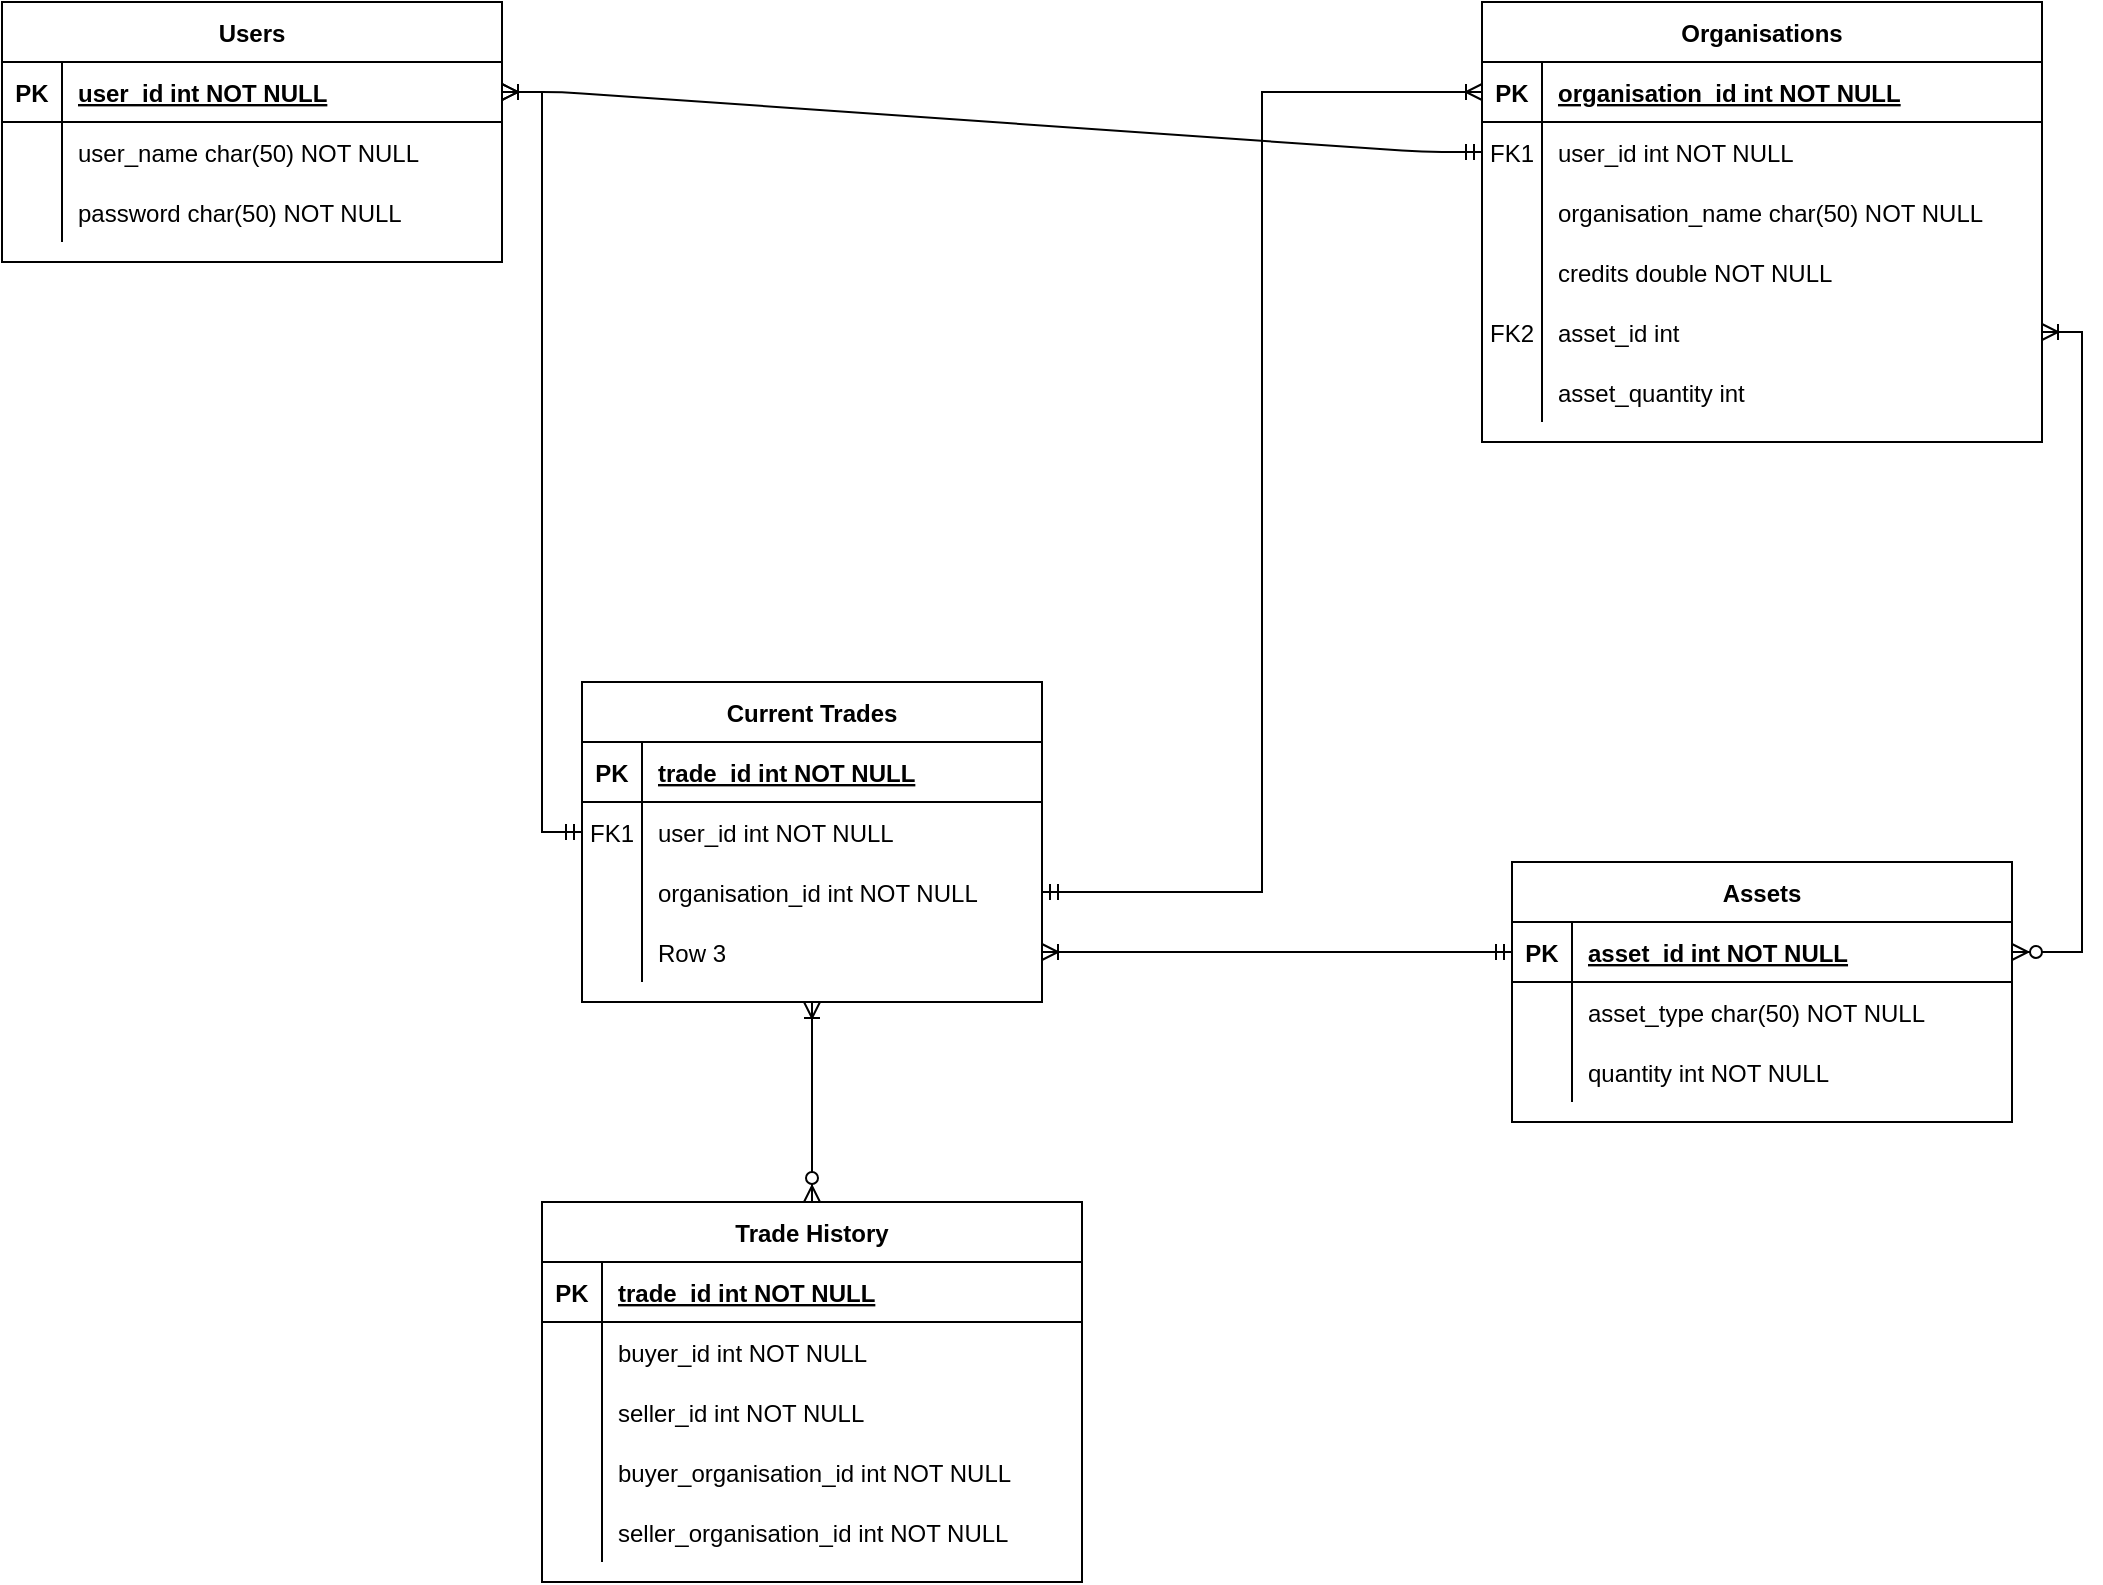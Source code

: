 <mxfile version="14.5.8" type="github">
  <diagram id="R2lEEEUBdFMjLlhIrx00" name="Page-1">
    <mxGraphModel dx="1422" dy="791" grid="1" gridSize="10" guides="1" tooltips="1" connect="1" arrows="1" fold="1" page="1" pageScale="1" pageWidth="850" pageHeight="1100" math="0" shadow="0" extFonts="Permanent Marker^https://fonts.googleapis.com/css?family=Permanent+Marker">
      <root>
        <mxCell id="0" />
        <mxCell id="1" parent="0" />
        <mxCell id="C-vyLk0tnHw3VtMMgP7b-1" value="" style="edgeStyle=entityRelationEdgeStyle;endArrow=ERmandOne;startArrow=ERoneToMany;endFill=0;startFill=0;" parent="1" source="C-vyLk0tnHw3VtMMgP7b-24" target="C-vyLk0tnHw3VtMMgP7b-6" edge="1">
          <mxGeometry width="100" height="100" relative="1" as="geometry">
            <mxPoint x="340" y="720" as="sourcePoint" />
            <mxPoint x="440" y="620" as="targetPoint" />
          </mxGeometry>
        </mxCell>
        <mxCell id="C-vyLk0tnHw3VtMMgP7b-2" value="Organisations" style="shape=table;startSize=30;container=1;collapsible=1;childLayout=tableLayout;fixedRows=1;rowLines=0;fontStyle=1;align=center;resizeLast=1;" parent="1" vertex="1">
          <mxGeometry x="780" y="40" width="280" height="220" as="geometry" />
        </mxCell>
        <mxCell id="C-vyLk0tnHw3VtMMgP7b-3" value="" style="shape=partialRectangle;collapsible=0;dropTarget=0;pointerEvents=0;fillColor=none;points=[[0,0.5],[1,0.5]];portConstraint=eastwest;top=0;left=0;right=0;bottom=1;" parent="C-vyLk0tnHw3VtMMgP7b-2" vertex="1">
          <mxGeometry y="30" width="280" height="30" as="geometry" />
        </mxCell>
        <mxCell id="C-vyLk0tnHw3VtMMgP7b-4" value="PK" style="shape=partialRectangle;overflow=hidden;connectable=0;fillColor=none;top=0;left=0;bottom=0;right=0;fontStyle=1;" parent="C-vyLk0tnHw3VtMMgP7b-3" vertex="1">
          <mxGeometry width="30" height="30" as="geometry" />
        </mxCell>
        <mxCell id="C-vyLk0tnHw3VtMMgP7b-5" value="organisation_id int NOT NULL " style="shape=partialRectangle;overflow=hidden;connectable=0;fillColor=none;top=0;left=0;bottom=0;right=0;align=left;spacingLeft=6;fontStyle=5;" parent="C-vyLk0tnHw3VtMMgP7b-3" vertex="1">
          <mxGeometry x="30" width="250" height="30" as="geometry" />
        </mxCell>
        <mxCell id="C-vyLk0tnHw3VtMMgP7b-6" value="" style="shape=partialRectangle;collapsible=0;dropTarget=0;pointerEvents=0;fillColor=none;points=[[0,0.5],[1,0.5]];portConstraint=eastwest;top=0;left=0;right=0;bottom=0;" parent="C-vyLk0tnHw3VtMMgP7b-2" vertex="1">
          <mxGeometry y="60" width="280" height="30" as="geometry" />
        </mxCell>
        <mxCell id="C-vyLk0tnHw3VtMMgP7b-7" value="FK1" style="shape=partialRectangle;overflow=hidden;connectable=0;fillColor=none;top=0;left=0;bottom=0;right=0;" parent="C-vyLk0tnHw3VtMMgP7b-6" vertex="1">
          <mxGeometry width="30" height="30" as="geometry" />
        </mxCell>
        <mxCell id="C-vyLk0tnHw3VtMMgP7b-8" value="user_id int NOT NULL" style="shape=partialRectangle;overflow=hidden;connectable=0;fillColor=none;top=0;left=0;bottom=0;right=0;align=left;spacingLeft=6;" parent="C-vyLk0tnHw3VtMMgP7b-6" vertex="1">
          <mxGeometry x="30" width="250" height="30" as="geometry" />
        </mxCell>
        <mxCell id="C-vyLk0tnHw3VtMMgP7b-9" value="" style="shape=partialRectangle;collapsible=0;dropTarget=0;pointerEvents=0;fillColor=none;points=[[0,0.5],[1,0.5]];portConstraint=eastwest;top=0;left=0;right=0;bottom=0;" parent="C-vyLk0tnHw3VtMMgP7b-2" vertex="1">
          <mxGeometry y="90" width="280" height="30" as="geometry" />
        </mxCell>
        <mxCell id="C-vyLk0tnHw3VtMMgP7b-10" value="" style="shape=partialRectangle;overflow=hidden;connectable=0;fillColor=none;top=0;left=0;bottom=0;right=0;" parent="C-vyLk0tnHw3VtMMgP7b-9" vertex="1">
          <mxGeometry width="30" height="30" as="geometry" />
        </mxCell>
        <mxCell id="C-vyLk0tnHw3VtMMgP7b-11" value="organisation_name char(50) NOT NULL" style="shape=partialRectangle;overflow=hidden;connectable=0;fillColor=none;top=0;left=0;bottom=0;right=0;align=left;spacingLeft=6;" parent="C-vyLk0tnHw3VtMMgP7b-9" vertex="1">
          <mxGeometry x="30" width="250" height="30" as="geometry" />
        </mxCell>
        <mxCell id="JpZiGnrSwx7IomFBTx23-112" style="shape=partialRectangle;collapsible=0;dropTarget=0;pointerEvents=0;fillColor=none;points=[[0,0.5],[1,0.5]];portConstraint=eastwest;top=0;left=0;right=0;bottom=0;" vertex="1" parent="C-vyLk0tnHw3VtMMgP7b-2">
          <mxGeometry y="120" width="280" height="30" as="geometry" />
        </mxCell>
        <mxCell id="JpZiGnrSwx7IomFBTx23-113" style="shape=partialRectangle;overflow=hidden;connectable=0;fillColor=none;top=0;left=0;bottom=0;right=0;" vertex="1" parent="JpZiGnrSwx7IomFBTx23-112">
          <mxGeometry width="30" height="30" as="geometry" />
        </mxCell>
        <mxCell id="JpZiGnrSwx7IomFBTx23-114" value="credits double NOT NULL" style="shape=partialRectangle;overflow=hidden;connectable=0;fillColor=none;top=0;left=0;bottom=0;right=0;align=left;spacingLeft=6;" vertex="1" parent="JpZiGnrSwx7IomFBTx23-112">
          <mxGeometry x="30" width="250" height="30" as="geometry" />
        </mxCell>
        <mxCell id="JpZiGnrSwx7IomFBTx23-116" style="shape=partialRectangle;collapsible=0;dropTarget=0;pointerEvents=0;fillColor=none;points=[[0,0.5],[1,0.5]];portConstraint=eastwest;top=0;left=0;right=0;bottom=0;" vertex="1" parent="C-vyLk0tnHw3VtMMgP7b-2">
          <mxGeometry y="150" width="280" height="30" as="geometry" />
        </mxCell>
        <mxCell id="JpZiGnrSwx7IomFBTx23-117" value="FK2" style="shape=partialRectangle;overflow=hidden;connectable=0;fillColor=none;top=0;left=0;bottom=0;right=0;" vertex="1" parent="JpZiGnrSwx7IomFBTx23-116">
          <mxGeometry width="30" height="30" as="geometry" />
        </mxCell>
        <mxCell id="JpZiGnrSwx7IomFBTx23-118" value="asset_id int" style="shape=partialRectangle;overflow=hidden;connectable=0;fillColor=none;top=0;left=0;bottom=0;right=0;align=left;spacingLeft=6;" vertex="1" parent="JpZiGnrSwx7IomFBTx23-116">
          <mxGeometry x="30" width="250" height="30" as="geometry" />
        </mxCell>
        <mxCell id="JpZiGnrSwx7IomFBTx23-119" style="shape=partialRectangle;collapsible=0;dropTarget=0;pointerEvents=0;fillColor=none;points=[[0,0.5],[1,0.5]];portConstraint=eastwest;top=0;left=0;right=0;bottom=0;" vertex="1" parent="C-vyLk0tnHw3VtMMgP7b-2">
          <mxGeometry y="180" width="280" height="30" as="geometry" />
        </mxCell>
        <mxCell id="JpZiGnrSwx7IomFBTx23-120" value="" style="shape=partialRectangle;overflow=hidden;connectable=0;fillColor=none;top=0;left=0;bottom=0;right=0;" vertex="1" parent="JpZiGnrSwx7IomFBTx23-119">
          <mxGeometry width="30" height="30" as="geometry" />
        </mxCell>
        <mxCell id="JpZiGnrSwx7IomFBTx23-121" value="asset_quantity int" style="shape=partialRectangle;overflow=hidden;connectable=0;fillColor=none;top=0;left=0;bottom=0;right=0;align=left;spacingLeft=6;" vertex="1" parent="JpZiGnrSwx7IomFBTx23-119">
          <mxGeometry x="30" width="250" height="30" as="geometry" />
        </mxCell>
        <mxCell id="C-vyLk0tnHw3VtMMgP7b-13" value="Assets" style="shape=table;startSize=30;container=1;collapsible=1;childLayout=tableLayout;fixedRows=1;rowLines=0;fontStyle=1;align=center;resizeLast=1;" parent="1" vertex="1">
          <mxGeometry x="795" y="470" width="250" height="130" as="geometry" />
        </mxCell>
        <mxCell id="C-vyLk0tnHw3VtMMgP7b-14" value="" style="shape=partialRectangle;collapsible=0;dropTarget=0;pointerEvents=0;fillColor=none;points=[[0,0.5],[1,0.5]];portConstraint=eastwest;top=0;left=0;right=0;bottom=1;" parent="C-vyLk0tnHw3VtMMgP7b-13" vertex="1">
          <mxGeometry y="30" width="250" height="30" as="geometry" />
        </mxCell>
        <mxCell id="C-vyLk0tnHw3VtMMgP7b-15" value="PK" style="shape=partialRectangle;overflow=hidden;connectable=0;fillColor=none;top=0;left=0;bottom=0;right=0;fontStyle=1;" parent="C-vyLk0tnHw3VtMMgP7b-14" vertex="1">
          <mxGeometry width="30" height="30" as="geometry" />
        </mxCell>
        <mxCell id="C-vyLk0tnHw3VtMMgP7b-16" value="asset_id int NOT NULL " style="shape=partialRectangle;overflow=hidden;connectable=0;fillColor=none;top=0;left=0;bottom=0;right=0;align=left;spacingLeft=6;fontStyle=5;" parent="C-vyLk0tnHw3VtMMgP7b-14" vertex="1">
          <mxGeometry x="30" width="220" height="30" as="geometry" />
        </mxCell>
        <mxCell id="C-vyLk0tnHw3VtMMgP7b-17" value="" style="shape=partialRectangle;collapsible=0;dropTarget=0;pointerEvents=0;fillColor=none;points=[[0,0.5],[1,0.5]];portConstraint=eastwest;top=0;left=0;right=0;bottom=0;" parent="C-vyLk0tnHw3VtMMgP7b-13" vertex="1">
          <mxGeometry y="60" width="250" height="30" as="geometry" />
        </mxCell>
        <mxCell id="C-vyLk0tnHw3VtMMgP7b-18" value="" style="shape=partialRectangle;overflow=hidden;connectable=0;fillColor=none;top=0;left=0;bottom=0;right=0;" parent="C-vyLk0tnHw3VtMMgP7b-17" vertex="1">
          <mxGeometry width="30" height="30" as="geometry" />
        </mxCell>
        <mxCell id="C-vyLk0tnHw3VtMMgP7b-19" value="asset_type char(50) NOT NULL" style="shape=partialRectangle;overflow=hidden;connectable=0;fillColor=none;top=0;left=0;bottom=0;right=0;align=left;spacingLeft=6;" parent="C-vyLk0tnHw3VtMMgP7b-17" vertex="1">
          <mxGeometry x="30" width="220" height="30" as="geometry" />
        </mxCell>
        <mxCell id="C-vyLk0tnHw3VtMMgP7b-20" value="" style="shape=partialRectangle;collapsible=0;dropTarget=0;pointerEvents=0;fillColor=none;points=[[0,0.5],[1,0.5]];portConstraint=eastwest;top=0;left=0;right=0;bottom=0;" parent="C-vyLk0tnHw3VtMMgP7b-13" vertex="1">
          <mxGeometry y="90" width="250" height="30" as="geometry" />
        </mxCell>
        <mxCell id="C-vyLk0tnHw3VtMMgP7b-21" value="" style="shape=partialRectangle;overflow=hidden;connectable=0;fillColor=none;top=0;left=0;bottom=0;right=0;" parent="C-vyLk0tnHw3VtMMgP7b-20" vertex="1">
          <mxGeometry width="30" height="30" as="geometry" />
        </mxCell>
        <mxCell id="C-vyLk0tnHw3VtMMgP7b-22" value="quantity int NOT NULL" style="shape=partialRectangle;overflow=hidden;connectable=0;fillColor=none;top=0;left=0;bottom=0;right=0;align=left;spacingLeft=6;" parent="C-vyLk0tnHw3VtMMgP7b-20" vertex="1">
          <mxGeometry x="30" width="220" height="30" as="geometry" />
        </mxCell>
        <mxCell id="C-vyLk0tnHw3VtMMgP7b-23" value="Users" style="shape=table;startSize=30;container=1;collapsible=1;childLayout=tableLayout;fixedRows=1;rowLines=0;fontStyle=1;align=center;resizeLast=1;" parent="1" vertex="1">
          <mxGeometry x="40" y="40" width="250" height="130" as="geometry" />
        </mxCell>
        <mxCell id="C-vyLk0tnHw3VtMMgP7b-24" value="" style="shape=partialRectangle;collapsible=0;dropTarget=0;pointerEvents=0;fillColor=none;points=[[0,0.5],[1,0.5]];portConstraint=eastwest;top=0;left=0;right=0;bottom=1;" parent="C-vyLk0tnHw3VtMMgP7b-23" vertex="1">
          <mxGeometry y="30" width="250" height="30" as="geometry" />
        </mxCell>
        <mxCell id="C-vyLk0tnHw3VtMMgP7b-25" value="PK" style="shape=partialRectangle;overflow=hidden;connectable=0;fillColor=none;top=0;left=0;bottom=0;right=0;fontStyle=1;" parent="C-vyLk0tnHw3VtMMgP7b-24" vertex="1">
          <mxGeometry width="30" height="30" as="geometry" />
        </mxCell>
        <mxCell id="C-vyLk0tnHw3VtMMgP7b-26" value="user_id int NOT NULL " style="shape=partialRectangle;overflow=hidden;connectable=0;fillColor=none;top=0;left=0;bottom=0;right=0;align=left;spacingLeft=6;fontStyle=5;" parent="C-vyLk0tnHw3VtMMgP7b-24" vertex="1">
          <mxGeometry x="30" width="220" height="30" as="geometry" />
        </mxCell>
        <mxCell id="C-vyLk0tnHw3VtMMgP7b-27" value="" style="shape=partialRectangle;collapsible=0;dropTarget=0;pointerEvents=0;fillColor=none;points=[[0,0.5],[1,0.5]];portConstraint=eastwest;top=0;left=0;right=0;bottom=0;" parent="C-vyLk0tnHw3VtMMgP7b-23" vertex="1">
          <mxGeometry y="60" width="250" height="30" as="geometry" />
        </mxCell>
        <mxCell id="C-vyLk0tnHw3VtMMgP7b-28" value="" style="shape=partialRectangle;overflow=hidden;connectable=0;fillColor=none;top=0;left=0;bottom=0;right=0;" parent="C-vyLk0tnHw3VtMMgP7b-27" vertex="1">
          <mxGeometry width="30" height="30" as="geometry" />
        </mxCell>
        <mxCell id="C-vyLk0tnHw3VtMMgP7b-29" value="user_name char(50) NOT NULL" style="shape=partialRectangle;overflow=hidden;connectable=0;fillColor=none;top=0;left=0;bottom=0;right=0;align=left;spacingLeft=6;" parent="C-vyLk0tnHw3VtMMgP7b-27" vertex="1">
          <mxGeometry x="30" width="220" height="30" as="geometry" />
        </mxCell>
        <mxCell id="JpZiGnrSwx7IomFBTx23-21" style="shape=partialRectangle;collapsible=0;dropTarget=0;pointerEvents=0;fillColor=none;points=[[0,0.5],[1,0.5]];portConstraint=eastwest;top=0;left=0;right=0;bottom=0;" vertex="1" parent="C-vyLk0tnHw3VtMMgP7b-23">
          <mxGeometry y="90" width="250" height="30" as="geometry" />
        </mxCell>
        <mxCell id="JpZiGnrSwx7IomFBTx23-22" style="shape=partialRectangle;overflow=hidden;connectable=0;fillColor=none;top=0;left=0;bottom=0;right=0;" vertex="1" parent="JpZiGnrSwx7IomFBTx23-21">
          <mxGeometry width="30" height="30" as="geometry" />
        </mxCell>
        <mxCell id="JpZiGnrSwx7IomFBTx23-23" value="password char(50) NOT NULL" style="shape=partialRectangle;overflow=hidden;connectable=0;fillColor=none;top=0;left=0;bottom=0;right=0;align=left;spacingLeft=6;" vertex="1" parent="JpZiGnrSwx7IomFBTx23-21">
          <mxGeometry x="30" width="220" height="30" as="geometry" />
        </mxCell>
        <mxCell id="JpZiGnrSwx7IomFBTx23-59" style="edgeStyle=orthogonalEdgeStyle;rounded=0;orthogonalLoop=1;jettySize=auto;html=1;entryX=0;entryY=0.5;entryDx=0;entryDy=0;startArrow=ERoneToMany;startFill=0;endArrow=ERmandOne;endFill=0;exitX=1;exitY=0.5;exitDx=0;exitDy=0;" edge="1" parent="1" source="JpZiGnrSwx7IomFBTx23-84" target="C-vyLk0tnHw3VtMMgP7b-14">
          <mxGeometry relative="1" as="geometry">
            <mxPoint x="530" y="365" as="sourcePoint" />
          </mxGeometry>
        </mxCell>
        <mxCell id="JpZiGnrSwx7IomFBTx23-60" style="edgeStyle=orthogonalEdgeStyle;rounded=0;orthogonalLoop=1;jettySize=auto;html=1;entryX=0;entryY=0.5;entryDx=0;entryDy=0;startArrow=ERoneToMany;startFill=0;endArrow=ERmandOne;endFill=0;" edge="1" parent="1" source="C-vyLk0tnHw3VtMMgP7b-24" target="JpZiGnrSwx7IomFBTx23-78">
          <mxGeometry relative="1" as="geometry">
            <mxPoint x="330" y="335" as="targetPoint" />
          </mxGeometry>
        </mxCell>
        <mxCell id="JpZiGnrSwx7IomFBTx23-105" style="edgeStyle=orthogonalEdgeStyle;rounded=0;orthogonalLoop=1;jettySize=auto;html=1;exitX=0.5;exitY=1;exitDx=0;exitDy=0;entryX=0.5;entryY=0;entryDx=0;entryDy=0;startArrow=ERoneToMany;startFill=0;endArrow=ERzeroToMany;endFill=1;" edge="1" parent="1" source="JpZiGnrSwx7IomFBTx23-74" target="JpZiGnrSwx7IomFBTx23-89">
          <mxGeometry relative="1" as="geometry" />
        </mxCell>
        <mxCell id="JpZiGnrSwx7IomFBTx23-74" value="Current Trades" style="shape=table;startSize=30;container=1;collapsible=1;childLayout=tableLayout;fixedRows=1;rowLines=0;fontStyle=1;align=center;resizeLast=1;" vertex="1" parent="1">
          <mxGeometry x="330" y="380" width="230" height="160" as="geometry" />
        </mxCell>
        <mxCell id="JpZiGnrSwx7IomFBTx23-75" value="" style="shape=partialRectangle;collapsible=0;dropTarget=0;pointerEvents=0;fillColor=none;top=0;left=0;bottom=1;right=0;points=[[0,0.5],[1,0.5]];portConstraint=eastwest;" vertex="1" parent="JpZiGnrSwx7IomFBTx23-74">
          <mxGeometry y="30" width="230" height="30" as="geometry" />
        </mxCell>
        <mxCell id="JpZiGnrSwx7IomFBTx23-76" value="PK" style="shape=partialRectangle;connectable=0;fillColor=none;top=0;left=0;bottom=0;right=0;fontStyle=1;overflow=hidden;" vertex="1" parent="JpZiGnrSwx7IomFBTx23-75">
          <mxGeometry width="30" height="30" as="geometry" />
        </mxCell>
        <mxCell id="JpZiGnrSwx7IomFBTx23-77" value="trade_id int NOT NULL" style="shape=partialRectangle;connectable=0;fillColor=none;top=0;left=0;bottom=0;right=0;align=left;spacingLeft=6;fontStyle=5;overflow=hidden;" vertex="1" parent="JpZiGnrSwx7IomFBTx23-75">
          <mxGeometry x="30" width="200" height="30" as="geometry" />
        </mxCell>
        <mxCell id="JpZiGnrSwx7IomFBTx23-78" value="" style="shape=partialRectangle;collapsible=0;dropTarget=0;pointerEvents=0;fillColor=none;top=0;left=0;bottom=0;right=0;points=[[0,0.5],[1,0.5]];portConstraint=eastwest;" vertex="1" parent="JpZiGnrSwx7IomFBTx23-74">
          <mxGeometry y="60" width="230" height="30" as="geometry" />
        </mxCell>
        <mxCell id="JpZiGnrSwx7IomFBTx23-79" value="FK1" style="shape=partialRectangle;connectable=0;fillColor=none;top=0;left=0;bottom=0;right=0;editable=1;overflow=hidden;" vertex="1" parent="JpZiGnrSwx7IomFBTx23-78">
          <mxGeometry width="30" height="30" as="geometry" />
        </mxCell>
        <mxCell id="JpZiGnrSwx7IomFBTx23-80" value="user_id int NOT NULL" style="shape=partialRectangle;connectable=0;fillColor=none;top=0;left=0;bottom=0;right=0;align=left;spacingLeft=6;overflow=hidden;" vertex="1" parent="JpZiGnrSwx7IomFBTx23-78">
          <mxGeometry x="30" width="200" height="30" as="geometry" />
        </mxCell>
        <mxCell id="JpZiGnrSwx7IomFBTx23-81" value="" style="shape=partialRectangle;collapsible=0;dropTarget=0;pointerEvents=0;fillColor=none;top=0;left=0;bottom=0;right=0;points=[[0,0.5],[1,0.5]];portConstraint=eastwest;" vertex="1" parent="JpZiGnrSwx7IomFBTx23-74">
          <mxGeometry y="90" width="230" height="30" as="geometry" />
        </mxCell>
        <mxCell id="JpZiGnrSwx7IomFBTx23-82" value="" style="shape=partialRectangle;connectable=0;fillColor=none;top=0;left=0;bottom=0;right=0;editable=1;overflow=hidden;" vertex="1" parent="JpZiGnrSwx7IomFBTx23-81">
          <mxGeometry width="30" height="30" as="geometry" />
        </mxCell>
        <mxCell id="JpZiGnrSwx7IomFBTx23-83" value="organisation_id int NOT NULL" style="shape=partialRectangle;connectable=0;fillColor=none;top=0;left=0;bottom=0;right=0;align=left;spacingLeft=6;overflow=hidden;" vertex="1" parent="JpZiGnrSwx7IomFBTx23-81">
          <mxGeometry x="30" width="200" height="30" as="geometry" />
        </mxCell>
        <mxCell id="JpZiGnrSwx7IomFBTx23-84" value="" style="shape=partialRectangle;collapsible=0;dropTarget=0;pointerEvents=0;fillColor=none;top=0;left=0;bottom=0;right=0;points=[[0,0.5],[1,0.5]];portConstraint=eastwest;" vertex="1" parent="JpZiGnrSwx7IomFBTx23-74">
          <mxGeometry y="120" width="230" height="30" as="geometry" />
        </mxCell>
        <mxCell id="JpZiGnrSwx7IomFBTx23-85" value="" style="shape=partialRectangle;connectable=0;fillColor=none;top=0;left=0;bottom=0;right=0;editable=1;overflow=hidden;" vertex="1" parent="JpZiGnrSwx7IomFBTx23-84">
          <mxGeometry width="30" height="30" as="geometry" />
        </mxCell>
        <mxCell id="JpZiGnrSwx7IomFBTx23-86" value="Row 3" style="shape=partialRectangle;connectable=0;fillColor=none;top=0;left=0;bottom=0;right=0;align=left;spacingLeft=6;overflow=hidden;" vertex="1" parent="JpZiGnrSwx7IomFBTx23-84">
          <mxGeometry x="30" width="200" height="30" as="geometry" />
        </mxCell>
        <mxCell id="JpZiGnrSwx7IomFBTx23-87" style="edgeStyle=orthogonalEdgeStyle;rounded=0;orthogonalLoop=1;jettySize=auto;html=1;entryX=1;entryY=0.5;entryDx=0;entryDy=0;startArrow=ERoneToMany;startFill=0;endArrow=ERmandOne;endFill=0;" edge="1" parent="1" source="C-vyLk0tnHw3VtMMgP7b-3" target="JpZiGnrSwx7IomFBTx23-81">
          <mxGeometry relative="1" as="geometry" />
        </mxCell>
        <mxCell id="JpZiGnrSwx7IomFBTx23-89" value="Trade History" style="shape=table;startSize=30;container=1;collapsible=1;childLayout=tableLayout;fixedRows=1;rowLines=0;fontStyle=1;align=center;resizeLast=1;" vertex="1" parent="1">
          <mxGeometry x="310" y="640" width="270" height="190" as="geometry" />
        </mxCell>
        <mxCell id="JpZiGnrSwx7IomFBTx23-90" value="" style="shape=partialRectangle;collapsible=0;dropTarget=0;pointerEvents=0;fillColor=none;top=0;left=0;bottom=1;right=0;points=[[0,0.5],[1,0.5]];portConstraint=eastwest;" vertex="1" parent="JpZiGnrSwx7IomFBTx23-89">
          <mxGeometry y="30" width="270" height="30" as="geometry" />
        </mxCell>
        <mxCell id="JpZiGnrSwx7IomFBTx23-91" value="PK" style="shape=partialRectangle;connectable=0;fillColor=none;top=0;left=0;bottom=0;right=0;fontStyle=1;overflow=hidden;" vertex="1" parent="JpZiGnrSwx7IomFBTx23-90">
          <mxGeometry width="30" height="30" as="geometry" />
        </mxCell>
        <mxCell id="JpZiGnrSwx7IomFBTx23-92" value="trade_id int NOT NULL" style="shape=partialRectangle;connectable=0;fillColor=none;top=0;left=0;bottom=0;right=0;align=left;spacingLeft=6;fontStyle=5;overflow=hidden;" vertex="1" parent="JpZiGnrSwx7IomFBTx23-90">
          <mxGeometry x="30" width="240" height="30" as="geometry" />
        </mxCell>
        <mxCell id="JpZiGnrSwx7IomFBTx23-93" value="" style="shape=partialRectangle;collapsible=0;dropTarget=0;pointerEvents=0;fillColor=none;top=0;left=0;bottom=0;right=0;points=[[0,0.5],[1,0.5]];portConstraint=eastwest;" vertex="1" parent="JpZiGnrSwx7IomFBTx23-89">
          <mxGeometry y="60" width="270" height="30" as="geometry" />
        </mxCell>
        <mxCell id="JpZiGnrSwx7IomFBTx23-94" value="" style="shape=partialRectangle;connectable=0;fillColor=none;top=0;left=0;bottom=0;right=0;editable=1;overflow=hidden;" vertex="1" parent="JpZiGnrSwx7IomFBTx23-93">
          <mxGeometry width="30" height="30" as="geometry" />
        </mxCell>
        <mxCell id="JpZiGnrSwx7IomFBTx23-95" value="buyer_id int NOT NULL" style="shape=partialRectangle;connectable=0;fillColor=none;top=0;left=0;bottom=0;right=0;align=left;spacingLeft=6;overflow=hidden;" vertex="1" parent="JpZiGnrSwx7IomFBTx23-93">
          <mxGeometry x="30" width="240" height="30" as="geometry" />
        </mxCell>
        <mxCell id="JpZiGnrSwx7IomFBTx23-96" value="" style="shape=partialRectangle;collapsible=0;dropTarget=0;pointerEvents=0;fillColor=none;top=0;left=0;bottom=0;right=0;points=[[0,0.5],[1,0.5]];portConstraint=eastwest;" vertex="1" parent="JpZiGnrSwx7IomFBTx23-89">
          <mxGeometry y="90" width="270" height="30" as="geometry" />
        </mxCell>
        <mxCell id="JpZiGnrSwx7IomFBTx23-97" value="" style="shape=partialRectangle;connectable=0;fillColor=none;top=0;left=0;bottom=0;right=0;editable=1;overflow=hidden;" vertex="1" parent="JpZiGnrSwx7IomFBTx23-96">
          <mxGeometry width="30" height="30" as="geometry" />
        </mxCell>
        <mxCell id="JpZiGnrSwx7IomFBTx23-98" value="seller_id int NOT NULL" style="shape=partialRectangle;connectable=0;fillColor=none;top=0;left=0;bottom=0;right=0;align=left;spacingLeft=6;overflow=hidden;" vertex="1" parent="JpZiGnrSwx7IomFBTx23-96">
          <mxGeometry x="30" width="240" height="30" as="geometry" />
        </mxCell>
        <mxCell id="JpZiGnrSwx7IomFBTx23-99" value="" style="shape=partialRectangle;collapsible=0;dropTarget=0;pointerEvents=0;fillColor=none;top=0;left=0;bottom=0;right=0;points=[[0,0.5],[1,0.5]];portConstraint=eastwest;" vertex="1" parent="JpZiGnrSwx7IomFBTx23-89">
          <mxGeometry y="120" width="270" height="30" as="geometry" />
        </mxCell>
        <mxCell id="JpZiGnrSwx7IomFBTx23-100" value="" style="shape=partialRectangle;connectable=0;fillColor=none;top=0;left=0;bottom=0;right=0;editable=1;overflow=hidden;" vertex="1" parent="JpZiGnrSwx7IomFBTx23-99">
          <mxGeometry width="30" height="30" as="geometry" />
        </mxCell>
        <mxCell id="JpZiGnrSwx7IomFBTx23-101" value="buyer_organisation_id int NOT NULL" style="shape=partialRectangle;connectable=0;fillColor=none;top=0;left=0;bottom=0;right=0;align=left;spacingLeft=6;overflow=hidden;" vertex="1" parent="JpZiGnrSwx7IomFBTx23-99">
          <mxGeometry x="30" width="240" height="30" as="geometry" />
        </mxCell>
        <mxCell id="JpZiGnrSwx7IomFBTx23-109" style="shape=partialRectangle;collapsible=0;dropTarget=0;pointerEvents=0;fillColor=none;top=0;left=0;bottom=0;right=0;points=[[0,0.5],[1,0.5]];portConstraint=eastwest;" vertex="1" parent="JpZiGnrSwx7IomFBTx23-89">
          <mxGeometry y="150" width="270" height="30" as="geometry" />
        </mxCell>
        <mxCell id="JpZiGnrSwx7IomFBTx23-110" style="shape=partialRectangle;connectable=0;fillColor=none;top=0;left=0;bottom=0;right=0;editable=1;overflow=hidden;" vertex="1" parent="JpZiGnrSwx7IomFBTx23-109">
          <mxGeometry width="30" height="30" as="geometry" />
        </mxCell>
        <mxCell id="JpZiGnrSwx7IomFBTx23-111" value="seller_organisation_id int NOT NULL" style="shape=partialRectangle;connectable=0;fillColor=none;top=0;left=0;bottom=0;right=0;align=left;spacingLeft=6;overflow=hidden;" vertex="1" parent="JpZiGnrSwx7IomFBTx23-109">
          <mxGeometry x="30" width="240" height="30" as="geometry" />
        </mxCell>
        <mxCell id="JpZiGnrSwx7IomFBTx23-115" style="edgeStyle=orthogonalEdgeStyle;rounded=0;orthogonalLoop=1;jettySize=auto;html=1;startArrow=ERzeroToMany;startFill=1;endArrow=ERoneToMany;endFill=0;entryX=1;entryY=0.5;entryDx=0;entryDy=0;" edge="1" parent="1" source="C-vyLk0tnHw3VtMMgP7b-14" target="JpZiGnrSwx7IomFBTx23-116">
          <mxGeometry relative="1" as="geometry">
            <mxPoint x="1250" y="220" as="targetPoint" />
            <Array as="points">
              <mxPoint x="1080" y="515" />
              <mxPoint x="1080" y="205" />
            </Array>
          </mxGeometry>
        </mxCell>
      </root>
    </mxGraphModel>
  </diagram>
</mxfile>
